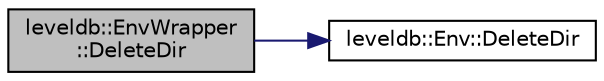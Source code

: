 digraph "leveldb::EnvWrapper::DeleteDir"
{
  edge [fontname="Helvetica",fontsize="10",labelfontname="Helvetica",labelfontsize="10"];
  node [fontname="Helvetica",fontsize="10",shape=record];
  rankdir="LR";
  Node1 [label="leveldb::EnvWrapper\l::DeleteDir",height=0.2,width=0.4,color="black", fillcolor="grey75", style="filled" fontcolor="black"];
  Node1 -> Node2 [color="midnightblue",fontsize="10",style="solid"];
  Node2 [label="leveldb::Env::DeleteDir",height=0.2,width=0.4,color="black", fillcolor="white", style="filled",URL="$classleveldb_1_1_env.html#a4e1a1c4495541e426b146cba56c59627"];
}
